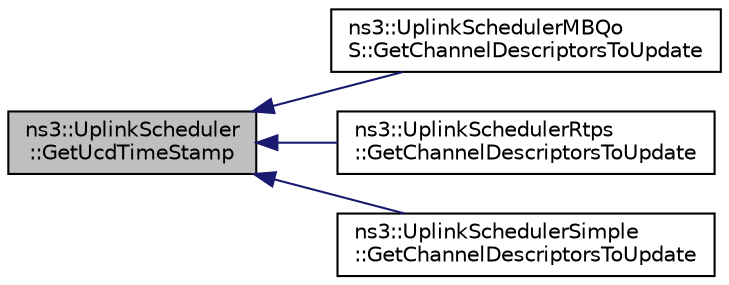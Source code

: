 digraph "ns3::UplinkScheduler::GetUcdTimeStamp"
{
  edge [fontname="Helvetica",fontsize="10",labelfontname="Helvetica",labelfontsize="10"];
  node [fontname="Helvetica",fontsize="10",shape=record];
  rankdir="LR";
  Node1 [label="ns3::UplinkScheduler\l::GetUcdTimeStamp",height=0.2,width=0.4,color="black", fillcolor="grey75", style="filled", fontcolor="black"];
  Node1 -> Node2 [dir="back",color="midnightblue",fontsize="10",style="solid"];
  Node2 [label="ns3::UplinkSchedulerMBQo\lS::GetChannelDescriptorsToUpdate",height=0.2,width=0.4,color="black", fillcolor="white", style="filled",URL="$d6/d45/classns3_1_1UplinkSchedulerMBQoS.html#a623029436fb0c8786de9d5ce1adf5978"];
  Node1 -> Node3 [dir="back",color="midnightblue",fontsize="10",style="solid"];
  Node3 [label="ns3::UplinkSchedulerRtps\l::GetChannelDescriptorsToUpdate",height=0.2,width=0.4,color="black", fillcolor="white", style="filled",URL="$da/de2/classns3_1_1UplinkSchedulerRtps.html#a81d2d944421fd34d2b260f406b7a0649"];
  Node1 -> Node4 [dir="back",color="midnightblue",fontsize="10",style="solid"];
  Node4 [label="ns3::UplinkSchedulerSimple\l::GetChannelDescriptorsToUpdate",height=0.2,width=0.4,color="black", fillcolor="white", style="filled",URL="$d3/d6c/classns3_1_1UplinkSchedulerSimple.html#ae2e28db89d928dbd6e0b1795d21a2393",tooltip="Determines if channel descriptors sent in the current frame are required to be updated. "];
}
